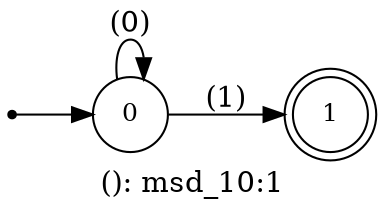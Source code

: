digraph G {
label = "(): msd_10:1";
rankdir = LR;
node [shape = circle, label="0", fontsize=12]0;
node [shape = doublecircle, label="1", fontsize=12]1;
node [shape = point ]; qi
qi ->0;
0 -> 0[ label = "(0)"];
0 -> 1[ label = "(1)"];
}
